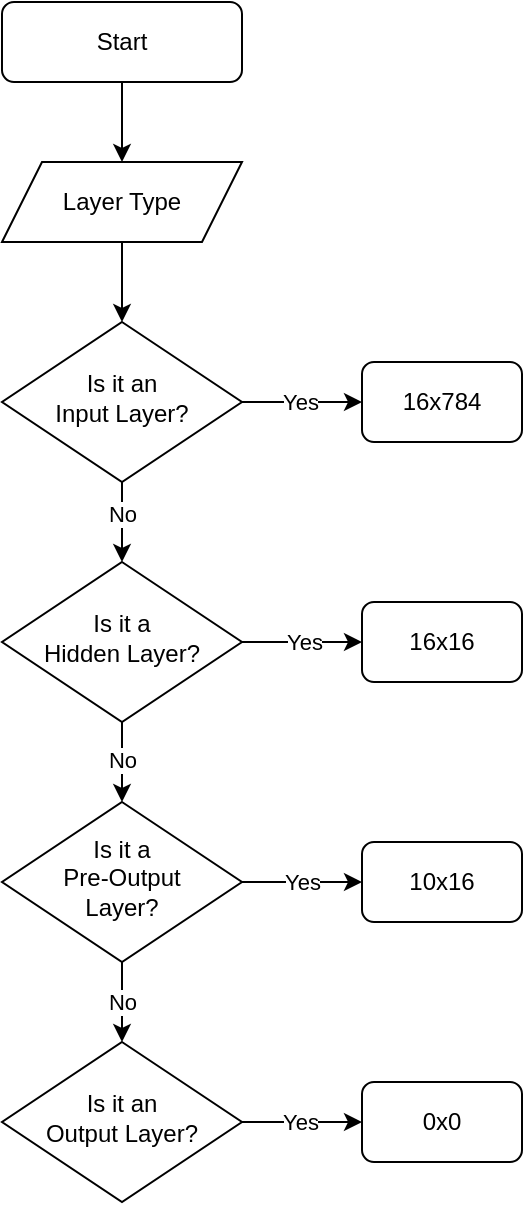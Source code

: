 <mxfile version="22.0.5" type="device">
  <diagram id="C5RBs43oDa-KdzZeNtuy" name="Page-1">
    <mxGraphModel dx="1146" dy="763" grid="1" gridSize="10" guides="1" tooltips="1" connect="1" arrows="1" fold="1" page="1" pageScale="1" pageWidth="827" pageHeight="1169" math="0" shadow="0">
      <root>
        <mxCell id="WIyWlLk6GJQsqaUBKTNV-0" />
        <mxCell id="WIyWlLk6GJQsqaUBKTNV-1" parent="WIyWlLk6GJQsqaUBKTNV-0" />
        <mxCell id="dY_ArPcQQzbQ3rkp20eI-4" style="edgeStyle=orthogonalEdgeStyle;rounded=0;orthogonalLoop=1;jettySize=auto;html=1;exitX=0.5;exitY=1;exitDx=0;exitDy=0;entryX=0.5;entryY=0;entryDx=0;entryDy=0;" edge="1" parent="WIyWlLk6GJQsqaUBKTNV-1" source="WIyWlLk6GJQsqaUBKTNV-3" target="dY_ArPcQQzbQ3rkp20eI-3">
          <mxGeometry relative="1" as="geometry" />
        </mxCell>
        <mxCell id="WIyWlLk6GJQsqaUBKTNV-3" value="Start" style="rounded=1;whiteSpace=wrap;html=1;fontSize=12;glass=0;strokeWidth=1;shadow=0;" parent="WIyWlLk6GJQsqaUBKTNV-1" vertex="1">
          <mxGeometry x="160" y="80" width="120" height="40" as="geometry" />
        </mxCell>
        <mxCell id="dY_ArPcQQzbQ3rkp20eI-7" style="edgeStyle=orthogonalEdgeStyle;rounded=0;orthogonalLoop=1;jettySize=auto;html=1;exitX=1;exitY=0.5;exitDx=0;exitDy=0;entryX=0;entryY=0.5;entryDx=0;entryDy=0;" edge="1" parent="WIyWlLk6GJQsqaUBKTNV-1" source="dY_ArPcQQzbQ3rkp20eI-0" target="dY_ArPcQQzbQ3rkp20eI-6">
          <mxGeometry relative="1" as="geometry" />
        </mxCell>
        <mxCell id="dY_ArPcQQzbQ3rkp20eI-8" value="Yes" style="edgeLabel;html=1;align=center;verticalAlign=middle;resizable=0;points=[];" vertex="1" connectable="0" parent="dY_ArPcQQzbQ3rkp20eI-7">
          <mxGeometry x="-0.05" y="3" relative="1" as="geometry">
            <mxPoint y="3" as="offset" />
          </mxGeometry>
        </mxCell>
        <mxCell id="dY_ArPcQQzbQ3rkp20eI-10" style="edgeStyle=orthogonalEdgeStyle;rounded=0;orthogonalLoop=1;jettySize=auto;html=1;exitX=0.5;exitY=1;exitDx=0;exitDy=0;entryX=0.5;entryY=0;entryDx=0;entryDy=0;" edge="1" parent="WIyWlLk6GJQsqaUBKTNV-1" source="dY_ArPcQQzbQ3rkp20eI-0" target="dY_ArPcQQzbQ3rkp20eI-9">
          <mxGeometry relative="1" as="geometry" />
        </mxCell>
        <mxCell id="dY_ArPcQQzbQ3rkp20eI-11" value="No" style="edgeLabel;html=1;align=center;verticalAlign=middle;resizable=0;points=[];" vertex="1" connectable="0" parent="dY_ArPcQQzbQ3rkp20eI-10">
          <mxGeometry x="-0.2" relative="1" as="geometry">
            <mxPoint as="offset" />
          </mxGeometry>
        </mxCell>
        <mxCell id="dY_ArPcQQzbQ3rkp20eI-0" value="&lt;div style=&quot;&quot;&gt;&lt;span style=&quot;background-color: initial;&quot;&gt;Is it an&lt;/span&gt;&lt;/div&gt;&lt;div style=&quot;&quot;&gt;&lt;span style=&quot;background-color: initial;&quot;&gt;Input Layer?&lt;/span&gt;&lt;/div&gt;" style="rhombus;whiteSpace=wrap;html=1;shadow=0;fontFamily=Helvetica;fontSize=12;align=center;strokeWidth=1;spacing=6;spacingTop=-4;" vertex="1" parent="WIyWlLk6GJQsqaUBKTNV-1">
          <mxGeometry x="160" y="240" width="120" height="80" as="geometry" />
        </mxCell>
        <mxCell id="dY_ArPcQQzbQ3rkp20eI-5" style="edgeStyle=orthogonalEdgeStyle;rounded=0;orthogonalLoop=1;jettySize=auto;html=1;exitX=0.5;exitY=1;exitDx=0;exitDy=0;entryX=0.5;entryY=0;entryDx=0;entryDy=0;" edge="1" parent="WIyWlLk6GJQsqaUBKTNV-1" source="dY_ArPcQQzbQ3rkp20eI-3" target="dY_ArPcQQzbQ3rkp20eI-0">
          <mxGeometry relative="1" as="geometry" />
        </mxCell>
        <mxCell id="dY_ArPcQQzbQ3rkp20eI-3" value="Layer Type" style="shape=parallelogram;perimeter=parallelogramPerimeter;whiteSpace=wrap;html=1;fixedSize=1;" vertex="1" parent="WIyWlLk6GJQsqaUBKTNV-1">
          <mxGeometry x="160" y="160" width="120" height="40" as="geometry" />
        </mxCell>
        <mxCell id="dY_ArPcQQzbQ3rkp20eI-6" value="16x784" style="rounded=1;whiteSpace=wrap;html=1;fontSize=12;glass=0;strokeWidth=1;shadow=0;" vertex="1" parent="WIyWlLk6GJQsqaUBKTNV-1">
          <mxGeometry x="340" y="260" width="80" height="40" as="geometry" />
        </mxCell>
        <mxCell id="dY_ArPcQQzbQ3rkp20eI-15" style="edgeStyle=orthogonalEdgeStyle;rounded=0;orthogonalLoop=1;jettySize=auto;html=1;exitX=1;exitY=0.5;exitDx=0;exitDy=0;entryX=0;entryY=0.5;entryDx=0;entryDy=0;" edge="1" parent="WIyWlLk6GJQsqaUBKTNV-1" source="dY_ArPcQQzbQ3rkp20eI-9" target="dY_ArPcQQzbQ3rkp20eI-12">
          <mxGeometry relative="1" as="geometry" />
        </mxCell>
        <mxCell id="dY_ArPcQQzbQ3rkp20eI-16" value="Yes" style="edgeLabel;html=1;align=center;verticalAlign=middle;resizable=0;points=[];" vertex="1" connectable="0" parent="dY_ArPcQQzbQ3rkp20eI-15">
          <mxGeometry x="0.033" relative="1" as="geometry">
            <mxPoint as="offset" />
          </mxGeometry>
        </mxCell>
        <mxCell id="dY_ArPcQQzbQ3rkp20eI-18" style="edgeStyle=orthogonalEdgeStyle;rounded=0;orthogonalLoop=1;jettySize=auto;html=1;exitX=0.5;exitY=1;exitDx=0;exitDy=0;entryX=0.5;entryY=0;entryDx=0;entryDy=0;" edge="1" parent="WIyWlLk6GJQsqaUBKTNV-1" source="dY_ArPcQQzbQ3rkp20eI-9" target="dY_ArPcQQzbQ3rkp20eI-17">
          <mxGeometry relative="1" as="geometry" />
        </mxCell>
        <mxCell id="dY_ArPcQQzbQ3rkp20eI-19" value="No" style="edgeLabel;html=1;align=center;verticalAlign=middle;resizable=0;points=[];" vertex="1" connectable="0" parent="dY_ArPcQQzbQ3rkp20eI-18">
          <mxGeometry x="-0.05" relative="1" as="geometry">
            <mxPoint as="offset" />
          </mxGeometry>
        </mxCell>
        <mxCell id="dY_ArPcQQzbQ3rkp20eI-9" value="&lt;div style=&quot;&quot;&gt;&lt;span style=&quot;background-color: initial;&quot;&gt;Is it a&lt;/span&gt;&lt;/div&gt;&lt;div style=&quot;&quot;&gt;&lt;span style=&quot;background-color: initial;&quot;&gt;Hidden Layer?&lt;/span&gt;&lt;/div&gt;" style="rhombus;whiteSpace=wrap;html=1;shadow=0;fontFamily=Helvetica;fontSize=12;align=center;strokeWidth=1;spacing=6;spacingTop=-4;" vertex="1" parent="WIyWlLk6GJQsqaUBKTNV-1">
          <mxGeometry x="160" y="360" width="120" height="80" as="geometry" />
        </mxCell>
        <mxCell id="dY_ArPcQQzbQ3rkp20eI-12" value="16x16" style="rounded=1;whiteSpace=wrap;html=1;fontSize=12;glass=0;strokeWidth=1;shadow=0;" vertex="1" parent="WIyWlLk6GJQsqaUBKTNV-1">
          <mxGeometry x="340" y="380" width="80" height="40" as="geometry" />
        </mxCell>
        <mxCell id="dY_ArPcQQzbQ3rkp20eI-21" style="edgeStyle=orthogonalEdgeStyle;rounded=0;orthogonalLoop=1;jettySize=auto;html=1;exitX=1;exitY=0.5;exitDx=0;exitDy=0;entryX=0;entryY=0.5;entryDx=0;entryDy=0;" edge="1" parent="WIyWlLk6GJQsqaUBKTNV-1" source="dY_ArPcQQzbQ3rkp20eI-17" target="dY_ArPcQQzbQ3rkp20eI-20">
          <mxGeometry relative="1" as="geometry" />
        </mxCell>
        <mxCell id="dY_ArPcQQzbQ3rkp20eI-22" value="Yes" style="edgeLabel;html=1;align=center;verticalAlign=middle;resizable=0;points=[];" vertex="1" connectable="0" parent="dY_ArPcQQzbQ3rkp20eI-21">
          <mxGeometry y="-1" relative="1" as="geometry">
            <mxPoint y="-1" as="offset" />
          </mxGeometry>
        </mxCell>
        <mxCell id="dY_ArPcQQzbQ3rkp20eI-24" style="edgeStyle=orthogonalEdgeStyle;rounded=0;orthogonalLoop=1;jettySize=auto;html=1;exitX=0.5;exitY=1;exitDx=0;exitDy=0;entryX=0.5;entryY=0;entryDx=0;entryDy=0;" edge="1" parent="WIyWlLk6GJQsqaUBKTNV-1" source="dY_ArPcQQzbQ3rkp20eI-17" target="dY_ArPcQQzbQ3rkp20eI-23">
          <mxGeometry relative="1" as="geometry" />
        </mxCell>
        <mxCell id="dY_ArPcQQzbQ3rkp20eI-25" value="No" style="edgeLabel;html=1;align=center;verticalAlign=middle;resizable=0;points=[];" vertex="1" connectable="0" parent="dY_ArPcQQzbQ3rkp20eI-24">
          <mxGeometry relative="1" as="geometry">
            <mxPoint as="offset" />
          </mxGeometry>
        </mxCell>
        <mxCell id="dY_ArPcQQzbQ3rkp20eI-17" value="&lt;div style=&quot;&quot;&gt;&lt;span style=&quot;background-color: initial;&quot;&gt;Is it a&lt;/span&gt;&lt;/div&gt;&lt;div style=&quot;&quot;&gt;&lt;span style=&quot;background-color: initial;&quot;&gt;Pre-Output&lt;/span&gt;&lt;/div&gt;&lt;div style=&quot;&quot;&gt;&lt;span style=&quot;background-color: initial;&quot;&gt;Layer?&lt;/span&gt;&lt;/div&gt;" style="rhombus;whiteSpace=wrap;html=1;shadow=0;fontFamily=Helvetica;fontSize=12;align=center;strokeWidth=1;spacing=6;spacingTop=-4;" vertex="1" parent="WIyWlLk6GJQsqaUBKTNV-1">
          <mxGeometry x="160" y="480" width="120" height="80" as="geometry" />
        </mxCell>
        <mxCell id="dY_ArPcQQzbQ3rkp20eI-20" value="10x16" style="rounded=1;whiteSpace=wrap;html=1;fontSize=12;glass=0;strokeWidth=1;shadow=0;" vertex="1" parent="WIyWlLk6GJQsqaUBKTNV-1">
          <mxGeometry x="340" y="500" width="80" height="40" as="geometry" />
        </mxCell>
        <mxCell id="dY_ArPcQQzbQ3rkp20eI-27" style="edgeStyle=orthogonalEdgeStyle;rounded=0;orthogonalLoop=1;jettySize=auto;html=1;exitX=1;exitY=0.5;exitDx=0;exitDy=0;entryX=0;entryY=0.5;entryDx=0;entryDy=0;" edge="1" parent="WIyWlLk6GJQsqaUBKTNV-1" source="dY_ArPcQQzbQ3rkp20eI-23" target="dY_ArPcQQzbQ3rkp20eI-26">
          <mxGeometry relative="1" as="geometry" />
        </mxCell>
        <mxCell id="dY_ArPcQQzbQ3rkp20eI-28" value="Yes" style="edgeLabel;html=1;align=center;verticalAlign=middle;resizable=0;points=[];" vertex="1" connectable="0" parent="dY_ArPcQQzbQ3rkp20eI-27">
          <mxGeometry x="-0.033" relative="1" as="geometry">
            <mxPoint as="offset" />
          </mxGeometry>
        </mxCell>
        <mxCell id="dY_ArPcQQzbQ3rkp20eI-23" value="&lt;div style=&quot;&quot;&gt;&lt;span style=&quot;background-color: initial;&quot;&gt;Is it an&lt;/span&gt;&lt;/div&gt;&lt;div style=&quot;&quot;&gt;&lt;span style=&quot;background-color: initial;&quot;&gt;Output&amp;nbsp;&lt;/span&gt;&lt;span style=&quot;background-color: initial;&quot;&gt;Layer?&lt;/span&gt;&lt;/div&gt;" style="rhombus;whiteSpace=wrap;html=1;shadow=0;fontFamily=Helvetica;fontSize=12;align=center;strokeWidth=1;spacing=6;spacingTop=-4;" vertex="1" parent="WIyWlLk6GJQsqaUBKTNV-1">
          <mxGeometry x="160" y="600" width="120" height="80" as="geometry" />
        </mxCell>
        <mxCell id="dY_ArPcQQzbQ3rkp20eI-26" value="0x0" style="rounded=1;whiteSpace=wrap;html=1;fontSize=12;glass=0;strokeWidth=1;shadow=0;" vertex="1" parent="WIyWlLk6GJQsqaUBKTNV-1">
          <mxGeometry x="340" y="620" width="80" height="40" as="geometry" />
        </mxCell>
      </root>
    </mxGraphModel>
  </diagram>
</mxfile>

